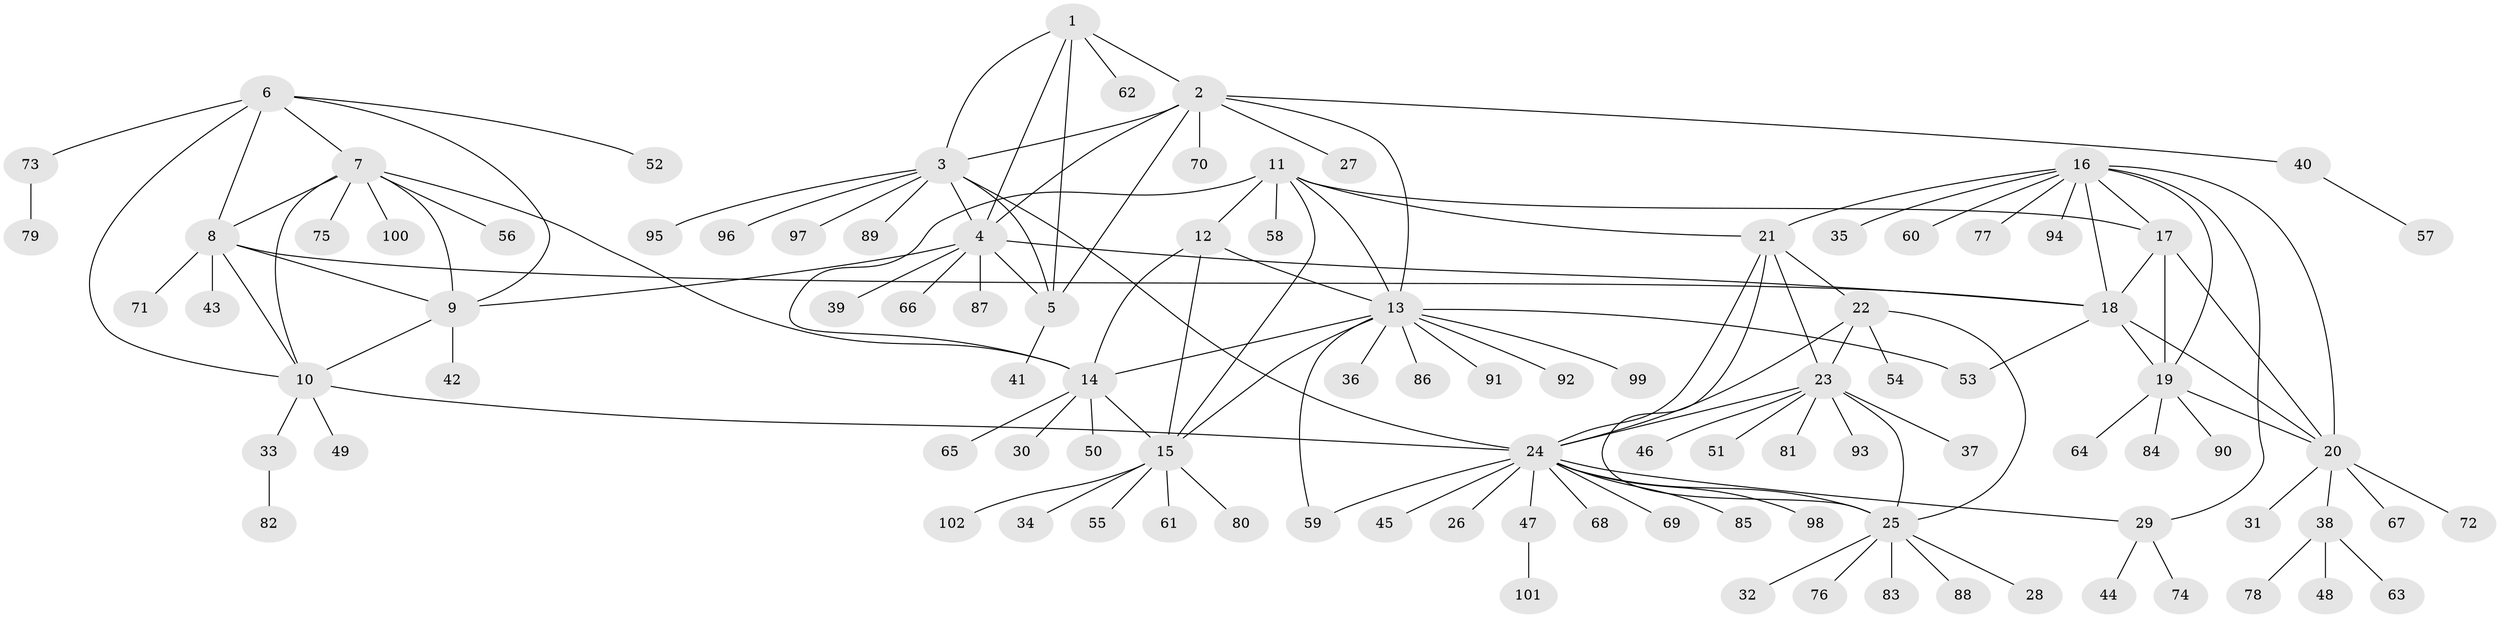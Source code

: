 // coarse degree distribution, {8: 0.030303030303030304, 4: 0.06060606060606061, 9: 0.030303030303030304, 2: 0.09090909090909091, 3: 0.06060606060606061, 1: 0.6060606060606061, 10: 0.030303030303030304, 6: 0.06060606060606061, 7: 0.030303030303030304}
// Generated by graph-tools (version 1.1) at 2025/37/03/04/25 23:37:33]
// undirected, 102 vertices, 140 edges
graph export_dot {
  node [color=gray90,style=filled];
  1;
  2;
  3;
  4;
  5;
  6;
  7;
  8;
  9;
  10;
  11;
  12;
  13;
  14;
  15;
  16;
  17;
  18;
  19;
  20;
  21;
  22;
  23;
  24;
  25;
  26;
  27;
  28;
  29;
  30;
  31;
  32;
  33;
  34;
  35;
  36;
  37;
  38;
  39;
  40;
  41;
  42;
  43;
  44;
  45;
  46;
  47;
  48;
  49;
  50;
  51;
  52;
  53;
  54;
  55;
  56;
  57;
  58;
  59;
  60;
  61;
  62;
  63;
  64;
  65;
  66;
  67;
  68;
  69;
  70;
  71;
  72;
  73;
  74;
  75;
  76;
  77;
  78;
  79;
  80;
  81;
  82;
  83;
  84;
  85;
  86;
  87;
  88;
  89;
  90;
  91;
  92;
  93;
  94;
  95;
  96;
  97;
  98;
  99;
  100;
  101;
  102;
  1 -- 2;
  1 -- 3;
  1 -- 4;
  1 -- 5;
  1 -- 62;
  2 -- 3;
  2 -- 4;
  2 -- 5;
  2 -- 13;
  2 -- 27;
  2 -- 40;
  2 -- 70;
  3 -- 4;
  3 -- 5;
  3 -- 24;
  3 -- 89;
  3 -- 95;
  3 -- 96;
  3 -- 97;
  4 -- 5;
  4 -- 9;
  4 -- 18;
  4 -- 39;
  4 -- 66;
  4 -- 87;
  5 -- 41;
  6 -- 7;
  6 -- 8;
  6 -- 9;
  6 -- 10;
  6 -- 52;
  6 -- 73;
  7 -- 8;
  7 -- 9;
  7 -- 10;
  7 -- 14;
  7 -- 56;
  7 -- 75;
  7 -- 100;
  8 -- 9;
  8 -- 10;
  8 -- 18;
  8 -- 43;
  8 -- 71;
  9 -- 10;
  9 -- 42;
  10 -- 24;
  10 -- 33;
  10 -- 49;
  11 -- 12;
  11 -- 13;
  11 -- 14;
  11 -- 15;
  11 -- 17;
  11 -- 21;
  11 -- 58;
  12 -- 13;
  12 -- 14;
  12 -- 15;
  13 -- 14;
  13 -- 15;
  13 -- 36;
  13 -- 53;
  13 -- 59;
  13 -- 86;
  13 -- 91;
  13 -- 92;
  13 -- 99;
  14 -- 15;
  14 -- 30;
  14 -- 50;
  14 -- 65;
  15 -- 34;
  15 -- 55;
  15 -- 61;
  15 -- 80;
  15 -- 102;
  16 -- 17;
  16 -- 18;
  16 -- 19;
  16 -- 20;
  16 -- 21;
  16 -- 29;
  16 -- 35;
  16 -- 60;
  16 -- 77;
  16 -- 94;
  17 -- 18;
  17 -- 19;
  17 -- 20;
  18 -- 19;
  18 -- 20;
  18 -- 53;
  19 -- 20;
  19 -- 64;
  19 -- 84;
  19 -- 90;
  20 -- 31;
  20 -- 38;
  20 -- 67;
  20 -- 72;
  21 -- 22;
  21 -- 23;
  21 -- 24;
  21 -- 25;
  22 -- 23;
  22 -- 24;
  22 -- 25;
  22 -- 54;
  23 -- 24;
  23 -- 25;
  23 -- 37;
  23 -- 46;
  23 -- 51;
  23 -- 81;
  23 -- 93;
  24 -- 25;
  24 -- 26;
  24 -- 29;
  24 -- 45;
  24 -- 47;
  24 -- 59;
  24 -- 68;
  24 -- 69;
  24 -- 85;
  24 -- 98;
  25 -- 28;
  25 -- 32;
  25 -- 76;
  25 -- 83;
  25 -- 88;
  29 -- 44;
  29 -- 74;
  33 -- 82;
  38 -- 48;
  38 -- 63;
  38 -- 78;
  40 -- 57;
  47 -- 101;
  73 -- 79;
}
